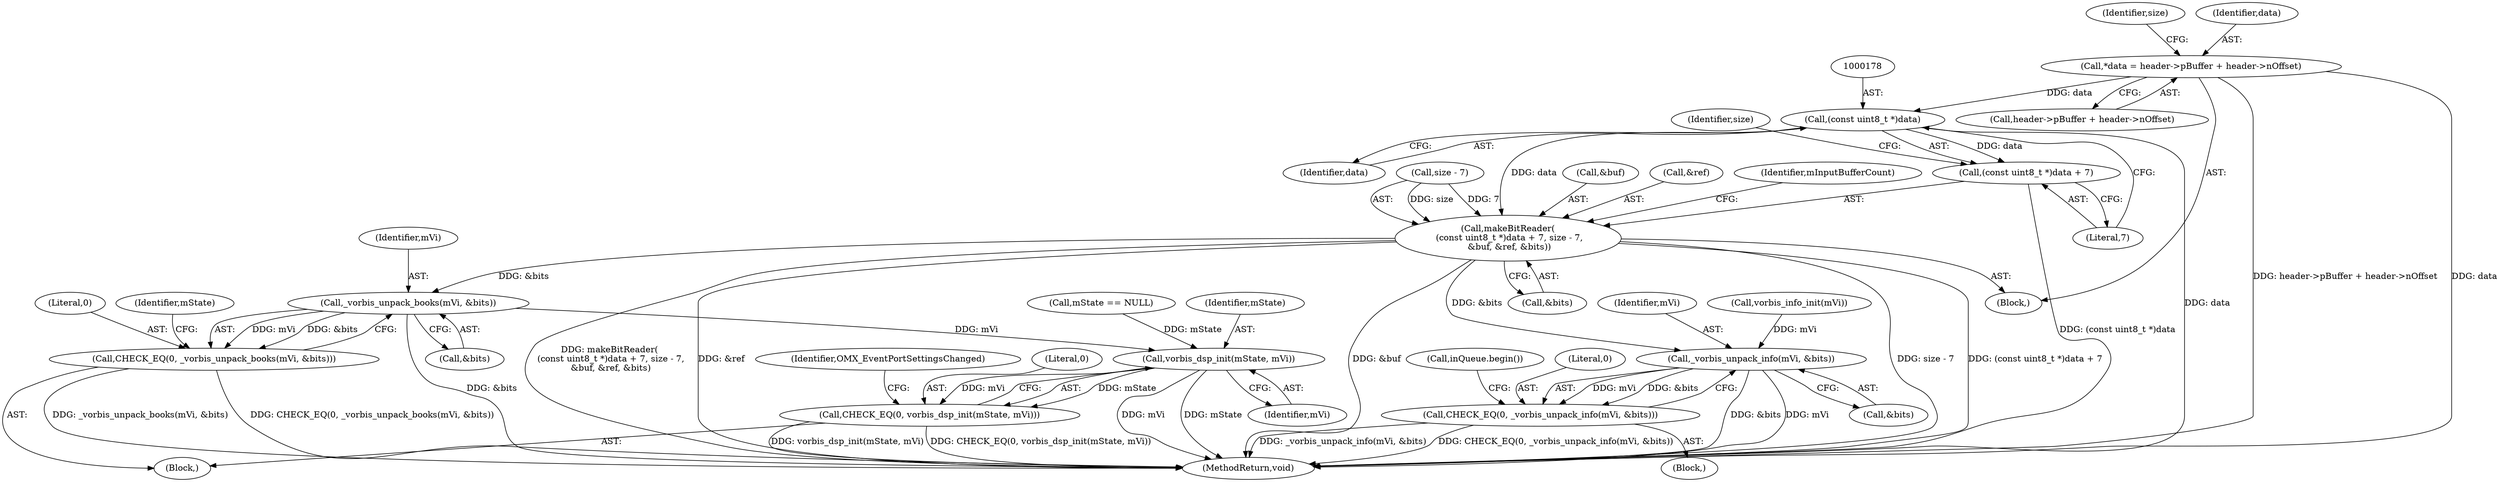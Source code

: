 digraph "0_Android_4e32001e4196f39ddd0b86686ae0231c8f5ed944_0@pointer" {
"1000177" [label="(Call,(const uint8_t *)data)"];
"1000140" [label="(Call,*data = header->pBuffer + header->nOffset)"];
"1000175" [label="(Call,makeBitReader(\n (const uint8_t *)data + 7, size - 7,\n &buf, &ref, &bits))"];
"1000204" [label="(Call,_vorbis_unpack_info(mVi, &bits))"];
"1000202" [label="(Call,CHECK_EQ(0, _vorbis_unpack_info(mVi, &bits)))"];
"1000212" [label="(Call,_vorbis_unpack_books(mVi, &bits))"];
"1000210" [label="(Call,CHECK_EQ(0, _vorbis_unpack_books(mVi, &bits)))"];
"1000223" [label="(Call,vorbis_dsp_init(mState, mVi))"];
"1000221" [label="(Call,CHECK_EQ(0, vorbis_dsp_init(mState, mVi)))"];
"1000176" [label="(Call,(const uint8_t *)data + 7)"];
"1000206" [label="(Call,&bits)"];
"1000223" [label="(Call,vorbis_dsp_init(mState, mVi))"];
"1000204" [label="(Call,_vorbis_unpack_info(mVi, &bits))"];
"1000151" [label="(Identifier,size)"];
"1000211" [label="(Literal,0)"];
"1000179" [label="(Identifier,data)"];
"1000225" [label="(Identifier,mVi)"];
"1000177" [label="(Call,(const uint8_t *)data)"];
"1000218" [label="(Identifier,mState)"];
"1000180" [label="(Literal,7)"];
"1000140" [label="(Call,*data = header->pBuffer + header->nOffset)"];
"1000221" [label="(Call,CHECK_EQ(0, vorbis_dsp_init(mState, mVi)))"];
"1000202" [label="(Call,CHECK_EQ(0, _vorbis_unpack_info(mVi, &bits)))"];
"1000235" [label="(Call,inQueue.begin())"];
"1000194" [label="(Block,)"];
"1000175" [label="(Call,makeBitReader(\n (const uint8_t *)data + 7, size - 7,\n &buf, &ref, &bits))"];
"1000176" [label="(Call,(const uint8_t *)data + 7)"];
"1000205" [label="(Identifier,mVi)"];
"1000200" [label="(Call,vorbis_info_init(mVi))"];
"1000209" [label="(Block,)"];
"1000214" [label="(Call,&bits)"];
"1000212" [label="(Call,_vorbis_unpack_books(mVi, &bits))"];
"1000188" [label="(Call,&bits)"];
"1000227" [label="(Identifier,OMX_EventPortSettingsChanged)"];
"1000181" [label="(Call,size - 7)"];
"1000630" [label="(MethodReturn,void)"];
"1000210" [label="(Call,CHECK_EQ(0, _vorbis_unpack_books(mVi, &bits)))"];
"1000184" [label="(Call,&buf)"];
"1000142" [label="(Call,header->pBuffer + header->nOffset)"];
"1000127" [label="(Block,)"];
"1000213" [label="(Identifier,mVi)"];
"1000224" [label="(Identifier,mState)"];
"1000217" [label="(Call,mState == NULL)"];
"1000182" [label="(Identifier,size)"];
"1000203" [label="(Literal,0)"];
"1000141" [label="(Identifier,data)"];
"1000186" [label="(Call,&ref)"];
"1000192" [label="(Identifier,mInputBufferCount)"];
"1000222" [label="(Literal,0)"];
"1000177" -> "1000176"  [label="AST: "];
"1000177" -> "1000179"  [label="CFG: "];
"1000178" -> "1000177"  [label="AST: "];
"1000179" -> "1000177"  [label="AST: "];
"1000180" -> "1000177"  [label="CFG: "];
"1000177" -> "1000630"  [label="DDG: data"];
"1000177" -> "1000175"  [label="DDG: data"];
"1000177" -> "1000176"  [label="DDG: data"];
"1000140" -> "1000177"  [label="DDG: data"];
"1000140" -> "1000127"  [label="AST: "];
"1000140" -> "1000142"  [label="CFG: "];
"1000141" -> "1000140"  [label="AST: "];
"1000142" -> "1000140"  [label="AST: "];
"1000151" -> "1000140"  [label="CFG: "];
"1000140" -> "1000630"  [label="DDG: header->pBuffer + header->nOffset"];
"1000140" -> "1000630"  [label="DDG: data"];
"1000175" -> "1000127"  [label="AST: "];
"1000175" -> "1000188"  [label="CFG: "];
"1000176" -> "1000175"  [label="AST: "];
"1000181" -> "1000175"  [label="AST: "];
"1000184" -> "1000175"  [label="AST: "];
"1000186" -> "1000175"  [label="AST: "];
"1000188" -> "1000175"  [label="AST: "];
"1000192" -> "1000175"  [label="CFG: "];
"1000175" -> "1000630"  [label="DDG: &ref"];
"1000175" -> "1000630"  [label="DDG: &buf"];
"1000175" -> "1000630"  [label="DDG: size - 7"];
"1000175" -> "1000630"  [label="DDG: (const uint8_t *)data + 7"];
"1000175" -> "1000630"  [label="DDG: makeBitReader(\n (const uint8_t *)data + 7, size - 7,\n &buf, &ref, &bits)"];
"1000181" -> "1000175"  [label="DDG: size"];
"1000181" -> "1000175"  [label="DDG: 7"];
"1000175" -> "1000204"  [label="DDG: &bits"];
"1000175" -> "1000212"  [label="DDG: &bits"];
"1000204" -> "1000202"  [label="AST: "];
"1000204" -> "1000206"  [label="CFG: "];
"1000205" -> "1000204"  [label="AST: "];
"1000206" -> "1000204"  [label="AST: "];
"1000202" -> "1000204"  [label="CFG: "];
"1000204" -> "1000630"  [label="DDG: &bits"];
"1000204" -> "1000630"  [label="DDG: mVi"];
"1000204" -> "1000202"  [label="DDG: mVi"];
"1000204" -> "1000202"  [label="DDG: &bits"];
"1000200" -> "1000204"  [label="DDG: mVi"];
"1000202" -> "1000194"  [label="AST: "];
"1000203" -> "1000202"  [label="AST: "];
"1000235" -> "1000202"  [label="CFG: "];
"1000202" -> "1000630"  [label="DDG: _vorbis_unpack_info(mVi, &bits)"];
"1000202" -> "1000630"  [label="DDG: CHECK_EQ(0, _vorbis_unpack_info(mVi, &bits))"];
"1000212" -> "1000210"  [label="AST: "];
"1000212" -> "1000214"  [label="CFG: "];
"1000213" -> "1000212"  [label="AST: "];
"1000214" -> "1000212"  [label="AST: "];
"1000210" -> "1000212"  [label="CFG: "];
"1000212" -> "1000630"  [label="DDG: &bits"];
"1000212" -> "1000210"  [label="DDG: mVi"];
"1000212" -> "1000210"  [label="DDG: &bits"];
"1000212" -> "1000223"  [label="DDG: mVi"];
"1000210" -> "1000209"  [label="AST: "];
"1000211" -> "1000210"  [label="AST: "];
"1000218" -> "1000210"  [label="CFG: "];
"1000210" -> "1000630"  [label="DDG: CHECK_EQ(0, _vorbis_unpack_books(mVi, &bits))"];
"1000210" -> "1000630"  [label="DDG: _vorbis_unpack_books(mVi, &bits)"];
"1000223" -> "1000221"  [label="AST: "];
"1000223" -> "1000225"  [label="CFG: "];
"1000224" -> "1000223"  [label="AST: "];
"1000225" -> "1000223"  [label="AST: "];
"1000221" -> "1000223"  [label="CFG: "];
"1000223" -> "1000630"  [label="DDG: mVi"];
"1000223" -> "1000630"  [label="DDG: mState"];
"1000223" -> "1000221"  [label="DDG: mState"];
"1000223" -> "1000221"  [label="DDG: mVi"];
"1000217" -> "1000223"  [label="DDG: mState"];
"1000221" -> "1000209"  [label="AST: "];
"1000222" -> "1000221"  [label="AST: "];
"1000227" -> "1000221"  [label="CFG: "];
"1000221" -> "1000630"  [label="DDG: CHECK_EQ(0, vorbis_dsp_init(mState, mVi))"];
"1000221" -> "1000630"  [label="DDG: vorbis_dsp_init(mState, mVi)"];
"1000176" -> "1000180"  [label="CFG: "];
"1000180" -> "1000176"  [label="AST: "];
"1000182" -> "1000176"  [label="CFG: "];
"1000176" -> "1000630"  [label="DDG: (const uint8_t *)data"];
}
